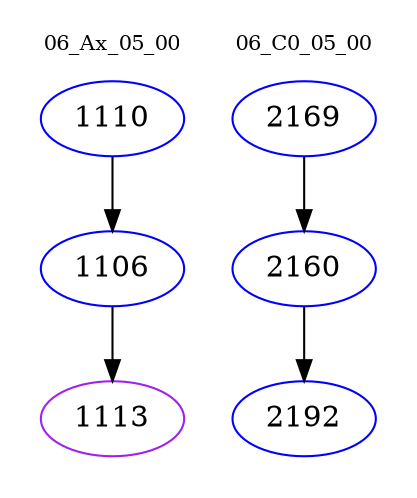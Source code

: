 digraph{
subgraph cluster_0 {
color = white
label = "06_Ax_05_00";
fontsize=10;
T0_1110 [label="1110", color="blue"]
T0_1110 -> T0_1106 [color="black"]
T0_1106 [label="1106", color="blue"]
T0_1106 -> T0_1113 [color="black"]
T0_1113 [label="1113", color="purple"]
}
subgraph cluster_1 {
color = white
label = "06_C0_05_00";
fontsize=10;
T1_2169 [label="2169", color="blue"]
T1_2169 -> T1_2160 [color="black"]
T1_2160 [label="2160", color="blue"]
T1_2160 -> T1_2192 [color="black"]
T1_2192 [label="2192", color="blue"]
}
}

